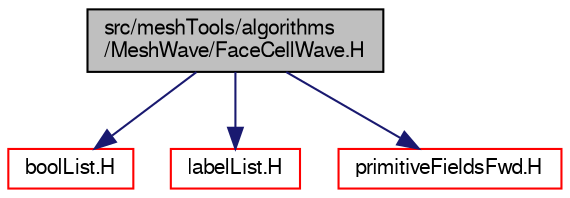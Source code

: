 digraph "src/meshTools/algorithms/MeshWave/FaceCellWave.H"
{
  bgcolor="transparent";
  edge [fontname="FreeSans",fontsize="10",labelfontname="FreeSans",labelfontsize="10"];
  node [fontname="FreeSans",fontsize="10",shape=record];
  Node0 [label="src/meshTools/algorithms\l/MeshWave/FaceCellWave.H",height=0.2,width=0.4,color="black", fillcolor="grey75", style="filled", fontcolor="black"];
  Node0 -> Node1 [color="midnightblue",fontsize="10",style="solid",fontname="FreeSans"];
  Node1 [label="boolList.H",height=0.2,width=0.4,color="red",URL="$a12152.html"];
  Node0 -> Node49 [color="midnightblue",fontsize="10",style="solid",fontname="FreeSans"];
  Node49 [label="labelList.H",height=0.2,width=0.4,color="red",URL="$a12380.html"];
  Node0 -> Node50 [color="midnightblue",fontsize="10",style="solid",fontname="FreeSans"];
  Node50 [label="primitiveFieldsFwd.H",height=0.2,width=0.4,color="red",URL="$a09638.html",tooltip="Forward declarations of the specialisations of Field<T> for scalar, vector and tensor. "];
}
